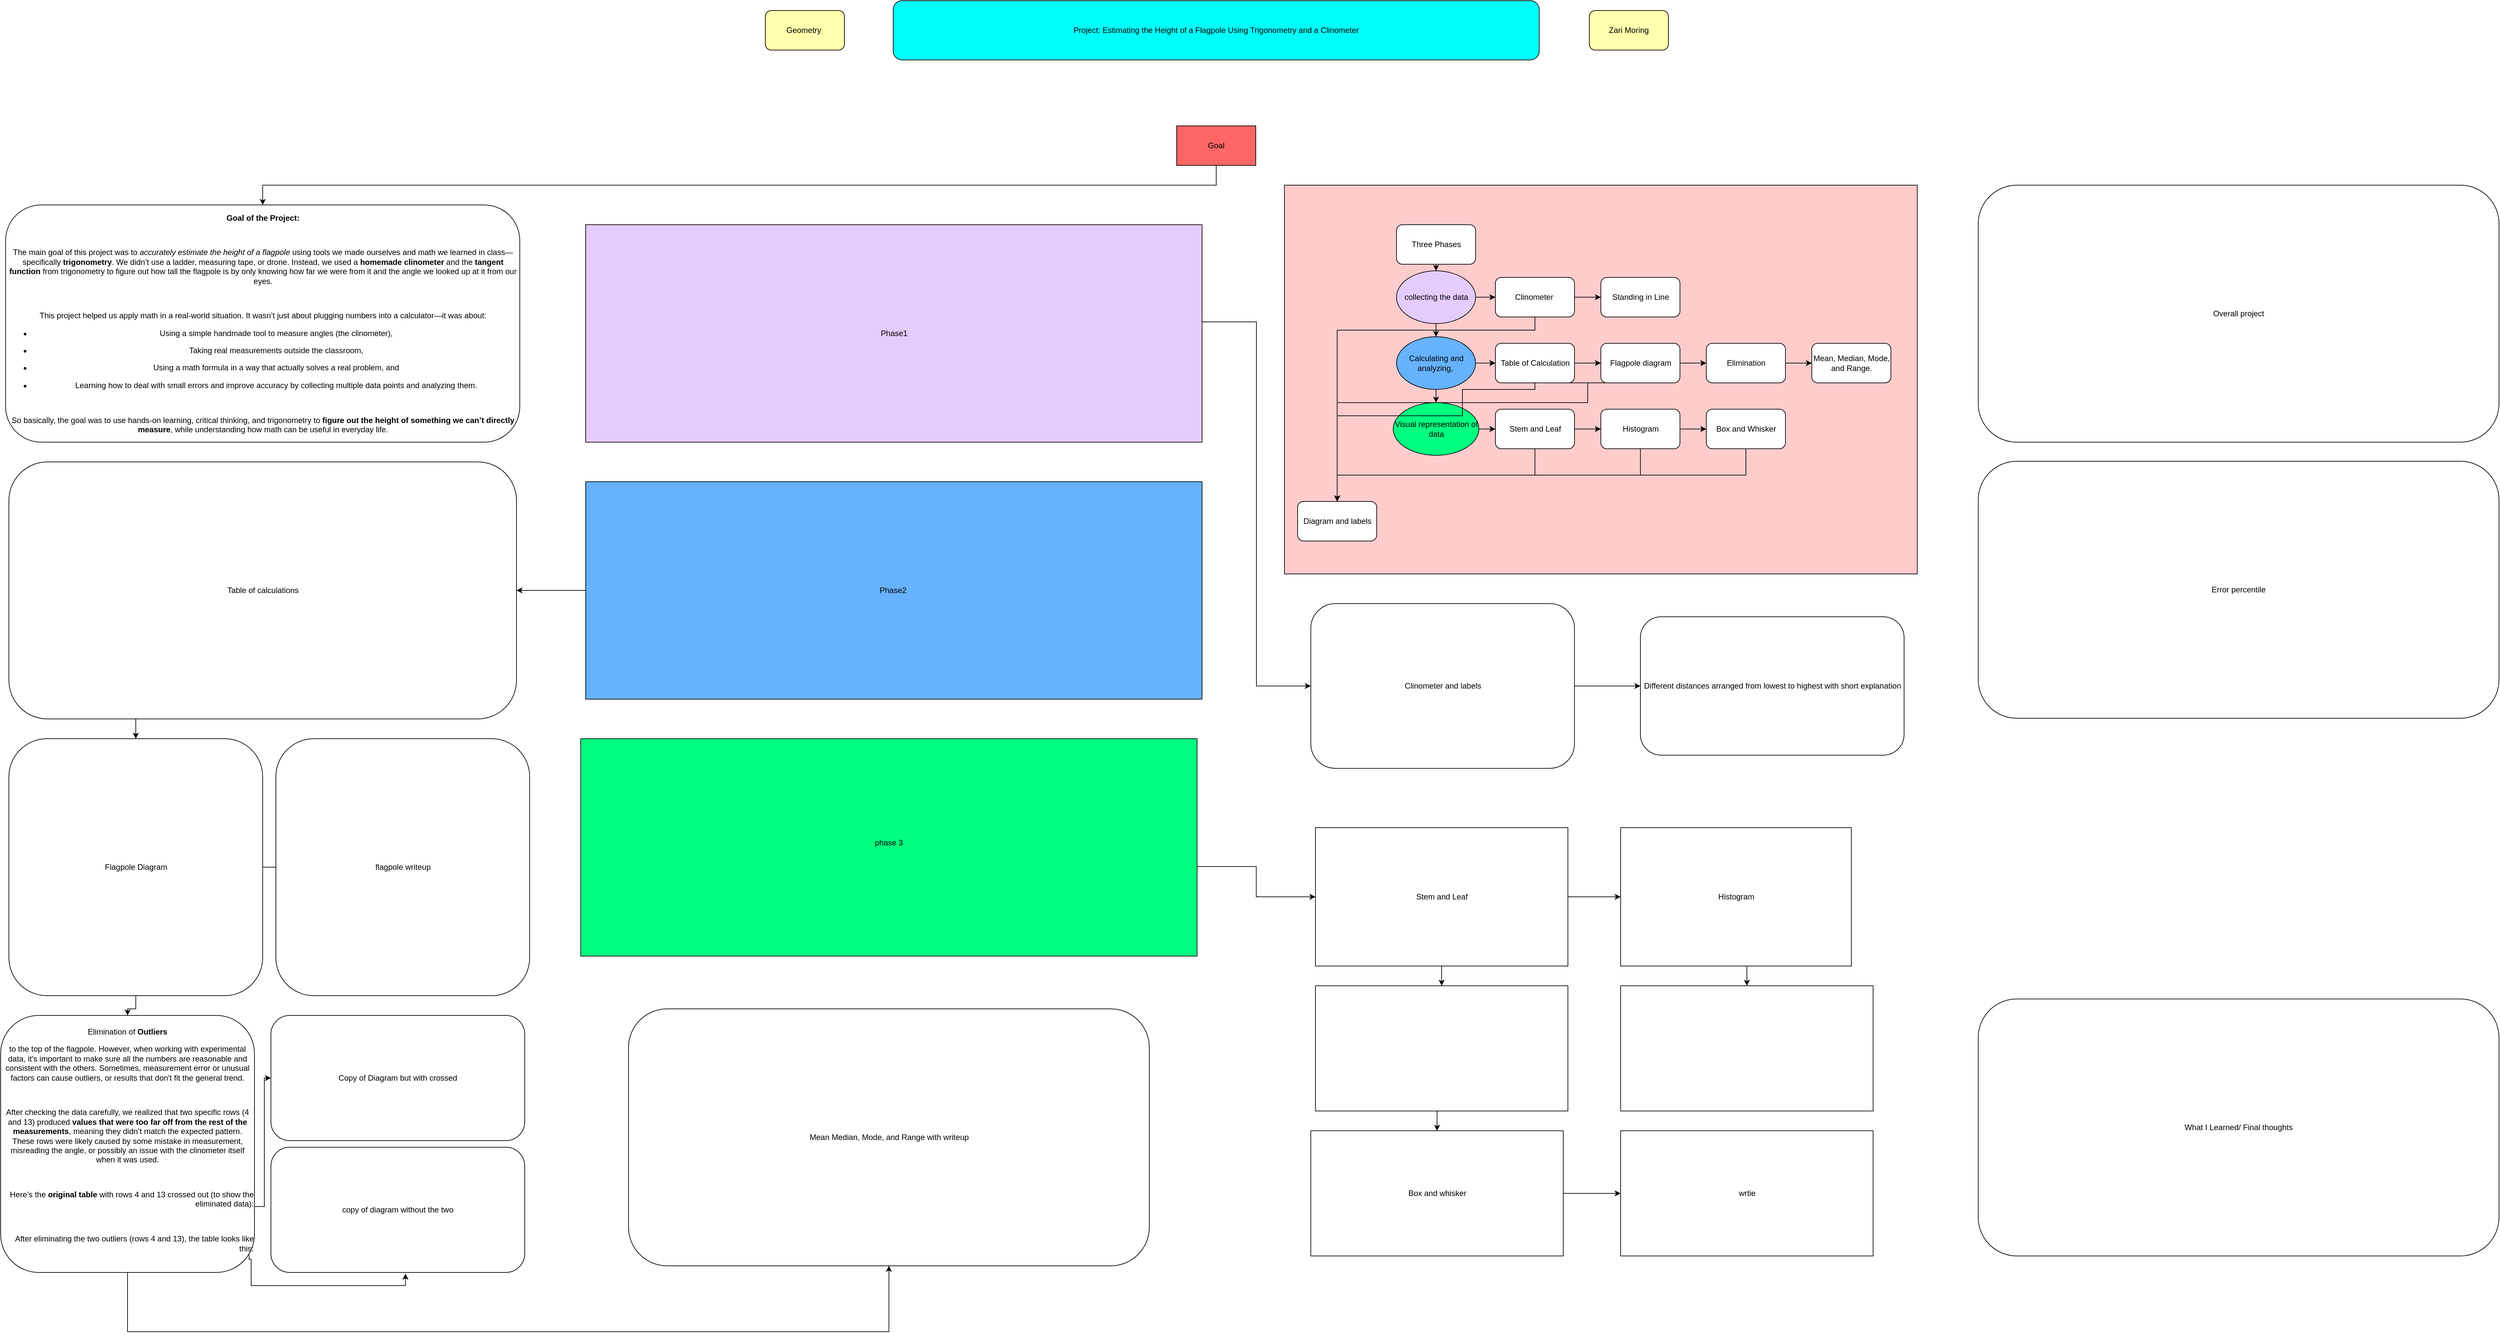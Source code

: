 <mxfile version="26.2.14">
  <diagram name="Page-1" id="X9F4iZ3yf1Rp1Y7QcoCt">
    <mxGraphModel dx="2733" dy="523" grid="1" gridSize="10" guides="1" tooltips="1" connect="1" arrows="1" fold="1" page="1" pageScale="1" pageWidth="827" pageHeight="1169" math="0" shadow="0">
      <root>
        <mxCell id="0" />
        <mxCell id="1" parent="0" />
        <mxCell id="SdUCmdPi41Y6QKEsL1FT-84" value="" style="rounded=0;whiteSpace=wrap;html=1;fillColor=#FFCCCC;" vertex="1" parent="1">
          <mxGeometry x="517.5" y="360" width="960" height="590" as="geometry" />
        </mxCell>
        <mxCell id="SdUCmdPi41Y6QKEsL1FT-1" value="Project: Estimating the Height of a Flagpole Using Trigonometry and a Clinometer" style="rounded=1;whiteSpace=wrap;html=1;fillColor=#00FFFB;" vertex="1" parent="1">
          <mxGeometry x="-76" y="80" width="980" height="90" as="geometry" />
        </mxCell>
        <mxCell id="SdUCmdPi41Y6QKEsL1FT-2" value="" style="edgeStyle=orthogonalEdgeStyle;rounded=0;orthogonalLoop=1;jettySize=auto;html=1;" edge="1" parent="1" source="SdUCmdPi41Y6QKEsL1FT-3" target="SdUCmdPi41Y6QKEsL1FT-29">
          <mxGeometry relative="1" as="geometry" />
        </mxCell>
        <mxCell id="SdUCmdPi41Y6QKEsL1FT-3" value="Visual representation of data" style="ellipse;whiteSpace=wrap;html=1;fillColor=#00FF80;" vertex="1" parent="1">
          <mxGeometry x="682.5" y="690" width="130" height="80" as="geometry" />
        </mxCell>
        <mxCell id="SdUCmdPi41Y6QKEsL1FT-4" style="edgeStyle=orthogonalEdgeStyle;rounded=0;orthogonalLoop=1;jettySize=auto;html=1;exitX=0.5;exitY=1;exitDx=0;exitDy=0;entryX=0.5;entryY=0;entryDx=0;entryDy=0;" edge="1" parent="1" source="SdUCmdPi41Y6QKEsL1FT-7" target="SdUCmdPi41Y6QKEsL1FT-3">
          <mxGeometry relative="1" as="geometry" />
        </mxCell>
        <mxCell id="SdUCmdPi41Y6QKEsL1FT-5" value="" style="edgeStyle=orthogonalEdgeStyle;rounded=0;orthogonalLoop=1;jettySize=auto;html=1;" edge="1" parent="1" source="SdUCmdPi41Y6QKEsL1FT-7" target="SdUCmdPi41Y6QKEsL1FT-20">
          <mxGeometry relative="1" as="geometry" />
        </mxCell>
        <mxCell id="SdUCmdPi41Y6QKEsL1FT-6" style="edgeStyle=orthogonalEdgeStyle;rounded=0;orthogonalLoop=1;jettySize=auto;html=1;exitX=1;exitY=0.5;exitDx=0;exitDy=0;" edge="1" parent="1" source="SdUCmdPi41Y6QKEsL1FT-7">
          <mxGeometry relative="1" as="geometry">
            <mxPoint x="837.5" y="630" as="targetPoint" />
          </mxGeometry>
        </mxCell>
        <mxCell id="SdUCmdPi41Y6QKEsL1FT-7" value="Calculating and analyzing,&amp;nbsp;" style="ellipse;whiteSpace=wrap;html=1;fillColor=#66B2FF;" vertex="1" parent="1">
          <mxGeometry x="687.5" y="590" width="120" height="80" as="geometry" />
        </mxCell>
        <mxCell id="SdUCmdPi41Y6QKEsL1FT-8" style="edgeStyle=orthogonalEdgeStyle;rounded=0;orthogonalLoop=1;jettySize=auto;html=1;exitX=0.5;exitY=1;exitDx=0;exitDy=0;" edge="1" parent="1" source="SdUCmdPi41Y6QKEsL1FT-10" target="SdUCmdPi41Y6QKEsL1FT-7">
          <mxGeometry relative="1" as="geometry" />
        </mxCell>
        <mxCell id="SdUCmdPi41Y6QKEsL1FT-9" value="" style="edgeStyle=orthogonalEdgeStyle;rounded=0;orthogonalLoop=1;jettySize=auto;html=1;" edge="1" parent="1" source="SdUCmdPi41Y6QKEsL1FT-10" target="SdUCmdPi41Y6QKEsL1FT-15">
          <mxGeometry relative="1" as="geometry" />
        </mxCell>
        <mxCell id="SdUCmdPi41Y6QKEsL1FT-10" value="collecting the data" style="ellipse;whiteSpace=wrap;html=1;fillColor=#E5CCFF;" vertex="1" parent="1">
          <mxGeometry x="687.5" y="490" width="120" height="80" as="geometry" />
        </mxCell>
        <mxCell id="SdUCmdPi41Y6QKEsL1FT-11" style="edgeStyle=orthogonalEdgeStyle;rounded=0;orthogonalLoop=1;jettySize=auto;html=1;exitX=0.5;exitY=1;exitDx=0;exitDy=0;entryX=0.5;entryY=0;entryDx=0;entryDy=0;" edge="1" parent="1" source="SdUCmdPi41Y6QKEsL1FT-12" target="SdUCmdPi41Y6QKEsL1FT-10">
          <mxGeometry relative="1" as="geometry" />
        </mxCell>
        <mxCell id="SdUCmdPi41Y6QKEsL1FT-12" value="Three Phases" style="rounded=1;whiteSpace=wrap;html=1;" vertex="1" parent="1">
          <mxGeometry x="687.5" y="420" width="120" height="60" as="geometry" />
        </mxCell>
        <mxCell id="SdUCmdPi41Y6QKEsL1FT-13" value="" style="edgeStyle=orthogonalEdgeStyle;rounded=0;orthogonalLoop=1;jettySize=auto;html=1;" edge="1" parent="1" source="SdUCmdPi41Y6QKEsL1FT-15" target="SdUCmdPi41Y6QKEsL1FT-16">
          <mxGeometry relative="1" as="geometry" />
        </mxCell>
        <mxCell id="SdUCmdPi41Y6QKEsL1FT-14" value="" style="edgeStyle=orthogonalEdgeStyle;rounded=0;orthogonalLoop=1;jettySize=auto;html=1;exitX=0.5;exitY=1;exitDx=0;exitDy=0;" edge="1" parent="1" source="SdUCmdPi41Y6QKEsL1FT-15" target="SdUCmdPi41Y6QKEsL1FT-23">
          <mxGeometry relative="1" as="geometry">
            <Array as="points">
              <mxPoint x="897.5" y="580" />
              <mxPoint x="597.5" y="580" />
            </Array>
          </mxGeometry>
        </mxCell>
        <mxCell id="SdUCmdPi41Y6QKEsL1FT-15" value="Clinometer&amp;nbsp;" style="rounded=1;whiteSpace=wrap;html=1;" vertex="1" parent="1">
          <mxGeometry x="837.5" y="500" width="120" height="60" as="geometry" />
        </mxCell>
        <mxCell id="SdUCmdPi41Y6QKEsL1FT-16" value="Standing in Line" style="rounded=1;whiteSpace=wrap;html=1;" vertex="1" parent="1">
          <mxGeometry x="997.5" y="500" width="120" height="60" as="geometry" />
        </mxCell>
        <mxCell id="SdUCmdPi41Y6QKEsL1FT-17" value="" style="edgeStyle=orthogonalEdgeStyle;rounded=0;orthogonalLoop=1;jettySize=auto;html=1;" edge="1" parent="1" source="SdUCmdPi41Y6QKEsL1FT-20" target="SdUCmdPi41Y6QKEsL1FT-25">
          <mxGeometry relative="1" as="geometry" />
        </mxCell>
        <mxCell id="SdUCmdPi41Y6QKEsL1FT-18" style="edgeStyle=orthogonalEdgeStyle;rounded=0;orthogonalLoop=1;jettySize=auto;html=1;exitX=0.5;exitY=1;exitDx=0;exitDy=0;entryX=0.5;entryY=0;entryDx=0;entryDy=0;" edge="1" parent="1" source="SdUCmdPi41Y6QKEsL1FT-20" target="SdUCmdPi41Y6QKEsL1FT-23">
          <mxGeometry relative="1" as="geometry">
            <mxPoint x="1057.5" y="680" as="targetPoint" />
            <Array as="points">
              <mxPoint x="977.5" y="660" />
              <mxPoint x="977.5" y="690" />
              <mxPoint x="597.5" y="690" />
            </Array>
          </mxGeometry>
        </mxCell>
        <mxCell id="SdUCmdPi41Y6QKEsL1FT-19" style="edgeStyle=orthogonalEdgeStyle;rounded=0;orthogonalLoop=1;jettySize=auto;html=1;exitX=1;exitY=0.5;exitDx=0;exitDy=0;entryX=0;entryY=0.5;entryDx=0;entryDy=0;" edge="1" parent="1" source="SdUCmdPi41Y6QKEsL1FT-20" target="SdUCmdPi41Y6QKEsL1FT-22">
          <mxGeometry relative="1" as="geometry" />
        </mxCell>
        <mxCell id="SdUCmdPi41Y6QKEsL1FT-20" value="Table of Calculation" style="rounded=1;whiteSpace=wrap;html=1;" vertex="1" parent="1">
          <mxGeometry x="837.5" y="600" width="120" height="60" as="geometry" />
        </mxCell>
        <mxCell id="SdUCmdPi41Y6QKEsL1FT-21" style="edgeStyle=orthogonalEdgeStyle;rounded=0;orthogonalLoop=1;jettySize=auto;html=1;exitX=0.5;exitY=1;exitDx=0;exitDy=0;entryX=0.5;entryY=0;entryDx=0;entryDy=0;" edge="1" parent="1" source="SdUCmdPi41Y6QKEsL1FT-22" target="SdUCmdPi41Y6QKEsL1FT-23">
          <mxGeometry relative="1" as="geometry">
            <mxPoint x="617.5" y="690" as="targetPoint" />
            <Array as="points">
              <mxPoint x="897.5" y="670" />
              <mxPoint x="787.5" y="670" />
              <mxPoint x="787.5" y="710" />
              <mxPoint x="597.5" y="710" />
            </Array>
          </mxGeometry>
        </mxCell>
        <mxCell id="SdUCmdPi41Y6QKEsL1FT-83" style="edgeStyle=orthogonalEdgeStyle;rounded=0;orthogonalLoop=1;jettySize=auto;html=1;entryX=0;entryY=0.5;entryDx=0;entryDy=0;" edge="1" parent="1" source="SdUCmdPi41Y6QKEsL1FT-22" target="SdUCmdPi41Y6QKEsL1FT-26">
          <mxGeometry relative="1" as="geometry" />
        </mxCell>
        <mxCell id="SdUCmdPi41Y6QKEsL1FT-22" value="Flagpole diagram" style="rounded=1;whiteSpace=wrap;html=1;" vertex="1" parent="1">
          <mxGeometry x="997.5" y="600" width="120" height="60" as="geometry" />
        </mxCell>
        <mxCell id="SdUCmdPi41Y6QKEsL1FT-23" value="Diagram and labels" style="whiteSpace=wrap;html=1;rounded=1;" vertex="1" parent="1">
          <mxGeometry x="537.5" y="840" width="120" height="60" as="geometry" />
        </mxCell>
        <mxCell id="SdUCmdPi41Y6QKEsL1FT-25" value="Mean, Median, Mode, and Range." style="rounded=1;whiteSpace=wrap;html=1;" vertex="1" parent="1">
          <mxGeometry x="1317.5" y="600" width="120" height="60" as="geometry" />
        </mxCell>
        <mxCell id="SdUCmdPi41Y6QKEsL1FT-26" value="Elimination" style="whiteSpace=wrap;html=1;rounded=1;" vertex="1" parent="1">
          <mxGeometry x="1157.5" y="600" width="120" height="60" as="geometry" />
        </mxCell>
        <mxCell id="SdUCmdPi41Y6QKEsL1FT-27" value="" style="edgeStyle=orthogonalEdgeStyle;rounded=0;orthogonalLoop=1;jettySize=auto;html=1;" edge="1" parent="1" source="SdUCmdPi41Y6QKEsL1FT-29" target="SdUCmdPi41Y6QKEsL1FT-32">
          <mxGeometry relative="1" as="geometry" />
        </mxCell>
        <mxCell id="SdUCmdPi41Y6QKEsL1FT-28" style="edgeStyle=orthogonalEdgeStyle;rounded=0;orthogonalLoop=1;jettySize=auto;html=1;exitX=0.5;exitY=1;exitDx=0;exitDy=0;" edge="1" parent="1" source="SdUCmdPi41Y6QKEsL1FT-29" target="SdUCmdPi41Y6QKEsL1FT-23">
          <mxGeometry relative="1" as="geometry" />
        </mxCell>
        <mxCell id="SdUCmdPi41Y6QKEsL1FT-29" value="Stem and Leaf" style="rounded=1;whiteSpace=wrap;html=1;" vertex="1" parent="1">
          <mxGeometry x="837.5" y="700" width="120" height="60" as="geometry" />
        </mxCell>
        <mxCell id="SdUCmdPi41Y6QKEsL1FT-30" value="" style="edgeStyle=orthogonalEdgeStyle;rounded=0;orthogonalLoop=1;jettySize=auto;html=1;" edge="1" parent="1" source="SdUCmdPi41Y6QKEsL1FT-32" target="SdUCmdPi41Y6QKEsL1FT-34">
          <mxGeometry relative="1" as="geometry" />
        </mxCell>
        <mxCell id="SdUCmdPi41Y6QKEsL1FT-31" style="edgeStyle=orthogonalEdgeStyle;rounded=0;orthogonalLoop=1;jettySize=auto;html=1;exitX=0.5;exitY=1;exitDx=0;exitDy=0;entryX=0.5;entryY=0;entryDx=0;entryDy=0;" edge="1" parent="1" source="SdUCmdPi41Y6QKEsL1FT-32" target="SdUCmdPi41Y6QKEsL1FT-23">
          <mxGeometry relative="1" as="geometry" />
        </mxCell>
        <mxCell id="SdUCmdPi41Y6QKEsL1FT-32" value="Histogram" style="rounded=1;whiteSpace=wrap;html=1;" vertex="1" parent="1">
          <mxGeometry x="997.5" y="700" width="120" height="60" as="geometry" />
        </mxCell>
        <mxCell id="SdUCmdPi41Y6QKEsL1FT-33" style="edgeStyle=orthogonalEdgeStyle;rounded=0;orthogonalLoop=1;jettySize=auto;html=1;exitX=0.5;exitY=1;exitDx=0;exitDy=0;" edge="1" parent="1" source="SdUCmdPi41Y6QKEsL1FT-34" target="SdUCmdPi41Y6QKEsL1FT-23">
          <mxGeometry relative="1" as="geometry" />
        </mxCell>
        <mxCell id="SdUCmdPi41Y6QKEsL1FT-34" value="Box and Whisker" style="rounded=1;whiteSpace=wrap;html=1;" vertex="1" parent="1">
          <mxGeometry x="1157.5" y="700" width="120" height="60" as="geometry" />
        </mxCell>
        <mxCell id="SdUCmdPi41Y6QKEsL1FT-35" value="Zari Moring" style="rounded=1;whiteSpace=wrap;html=1;fillColor=#FFFFAD;" vertex="1" parent="1">
          <mxGeometry x="980" y="95" width="120" height="60" as="geometry" />
        </mxCell>
        <mxCell id="SdUCmdPi41Y6QKEsL1FT-36" style="edgeStyle=orthogonalEdgeStyle;rounded=0;orthogonalLoop=1;jettySize=auto;html=1;exitX=0.5;exitY=1;exitDx=0;exitDy=0;entryX=0.5;entryY=0;entryDx=0;entryDy=0;" edge="1" parent="1" source="SdUCmdPi41Y6QKEsL1FT-37" target="SdUCmdPi41Y6QKEsL1FT-38">
          <mxGeometry relative="1" as="geometry" />
        </mxCell>
        <mxCell id="SdUCmdPi41Y6QKEsL1FT-37" value="Goal" style="rounded=0;whiteSpace=wrap;html=1;fillColor=#FF6666;" vertex="1" parent="1">
          <mxGeometry x="354" y="270" width="120" height="60" as="geometry" />
        </mxCell>
        <mxCell id="SdUCmdPi41Y6QKEsL1FT-38" value="&lt;p class=&quot;&quot; data-end=&quot;41&quot; data-start=&quot;0&quot;&gt;&lt;strong data-end=&quot;41&quot; data-start=&quot;0&quot;&gt;Goal of the Project:&lt;/strong&gt;&lt;/p&gt;&lt;br&gt;&lt;p class=&quot;&quot; data-end=&quot;483&quot; data-start=&quot;43&quot;&gt;The main goal of this project was to &lt;em data-end=&quot;126&quot; data-start=&quot;80&quot;&gt;accurately estimate the height of a flagpole&lt;/em&gt; using tools we made ourselves and math we learned in class—specifically &lt;strong data-end=&quot;215&quot; data-start=&quot;199&quot;&gt;trigonometry&lt;/strong&gt;. We didn’t use a ladder, measuring tape, or drone. Instead, we used a &lt;strong data-end=&quot;309&quot; data-start=&quot;286&quot;&gt;homemade clinometer&lt;/strong&gt; and the &lt;strong data-end=&quot;338&quot; data-start=&quot;318&quot;&gt;tangent function&lt;/strong&gt; from trigonometry to figure out how tall the flagpole is by only knowing how far we were from it and the angle we looked up at it from our eyes.&lt;/p&gt;&lt;br&gt;&lt;p class=&quot;&quot; data-end=&quot;615&quot; data-start=&quot;485&quot;&gt;This project helped us apply math in a real-world situation. It wasn’t just about plugging numbers into a calculator—it was about:&lt;/p&gt;&lt;ul data-end=&quot;916&quot; data-start=&quot;616&quot;&gt;&lt;li class=&quot;&quot; data-end=&quot;676&quot; data-start=&quot;616&quot;&gt;&lt;p class=&quot;&quot; data-end=&quot;676&quot; data-start=&quot;618&quot;&gt;Using a simple handmade tool to measure angles (the clinometer),&lt;/p&gt;&lt;/li&gt;&lt;li class=&quot;&quot; data-end=&quot;676&quot; data-start=&quot;616&quot;&gt;&lt;p class=&quot;&quot; data-end=&quot;676&quot; data-start=&quot;618&quot;&gt;&lt;span style=&quot;background-color: transparent; color: light-dark(rgb(0, 0, 0), rgb(255, 255, 255));&quot;&gt;Taking real measurements outside the classroom,&lt;/span&gt;&lt;/p&gt;&lt;/li&gt;&lt;li class=&quot;&quot; data-end=&quot;676&quot; data-start=&quot;616&quot;&gt;&lt;p class=&quot;&quot; data-end=&quot;676&quot; data-start=&quot;618&quot;&gt;&lt;span style=&quot;background-color: transparent; color: light-dark(rgb(0, 0, 0), rgb(255, 255, 255));&quot;&gt;Using a math formula in a way that actually solves a real problem, and&lt;/span&gt;&lt;/p&gt;&lt;/li&gt;&lt;li class=&quot;&quot; data-end=&quot;676&quot; data-start=&quot;616&quot;&gt;&lt;p class=&quot;&quot; data-end=&quot;676&quot; data-start=&quot;618&quot;&gt;&lt;span style=&quot;background-color: transparent; color: light-dark(rgb(0, 0, 0), rgb(255, 255, 255));&quot;&gt;Learning how to deal with small errors and improve accuracy by collecting multiple data points and analyzing them.&lt;/span&gt;&lt;/p&gt;&lt;/li&gt;&lt;/ul&gt;&lt;br&gt;&lt;p class=&quot;&quot; data-end=&quot;1136&quot; data-start=&quot;918&quot;&gt;So basically, the goal was to use hands-on learning, critical thinking, and trigonometry to &lt;strong data-end=&quot;1074&quot; data-start=&quot;1010&quot;&gt;figure out the height of something we can’t directly measure&lt;/strong&gt;, while understanding how math can be useful in everyday life.&lt;/p&gt;" style="rounded=1;whiteSpace=wrap;html=1;" vertex="1" parent="1">
          <mxGeometry x="-1422.5" y="390" width="780" height="360" as="geometry" />
        </mxCell>
        <mxCell id="SdUCmdPi41Y6QKEsL1FT-39" style="edgeStyle=orthogonalEdgeStyle;rounded=0;orthogonalLoop=1;jettySize=auto;html=1;exitX=0.999;exitY=0.447;exitDx=0;exitDy=0;entryX=0;entryY=0.5;entryDx=0;entryDy=0;exitPerimeter=0;" edge="1" parent="1" source="SdUCmdPi41Y6QKEsL1FT-40" target="SdUCmdPi41Y6QKEsL1FT-52">
          <mxGeometry relative="1" as="geometry">
            <mxPoint x="392.5" y="770" as="sourcePoint" />
          </mxGeometry>
        </mxCell>
        <mxCell id="SdUCmdPi41Y6QKEsL1FT-40" value="Phase1" style="rounded=0;whiteSpace=wrap;html=1;fillColor=#E5CCFF;" vertex="1" parent="1">
          <mxGeometry x="-542.5" y="420" width="935" height="330" as="geometry" />
        </mxCell>
        <mxCell id="SdUCmdPi41Y6QKEsL1FT-79" style="edgeStyle=orthogonalEdgeStyle;rounded=0;orthogonalLoop=1;jettySize=auto;html=1;exitX=0;exitY=0.5;exitDx=0;exitDy=0;entryX=1;entryY=0.5;entryDx=0;entryDy=0;" edge="1" parent="1" source="SdUCmdPi41Y6QKEsL1FT-42" target="SdUCmdPi41Y6QKEsL1FT-45">
          <mxGeometry relative="1" as="geometry" />
        </mxCell>
        <mxCell id="SdUCmdPi41Y6QKEsL1FT-42" value="Phase2&amp;nbsp;" style="rounded=0;whiteSpace=wrap;html=1;fillColor=#66B2FF;" vertex="1" parent="1">
          <mxGeometry x="-542.5" y="810" width="935" height="330" as="geometry" />
        </mxCell>
        <mxCell id="SdUCmdPi41Y6QKEsL1FT-77" style="edgeStyle=orthogonalEdgeStyle;rounded=0;orthogonalLoop=1;jettySize=auto;html=1;exitX=0.997;exitY=0.588;exitDx=0;exitDy=0;entryX=0;entryY=0.5;entryDx=0;entryDy=0;exitPerimeter=0;" edge="1" parent="1" source="SdUCmdPi41Y6QKEsL1FT-43" target="SdUCmdPi41Y6QKEsL1FT-67">
          <mxGeometry relative="1" as="geometry">
            <mxPoint x="385" y="1550" as="sourcePoint" />
          </mxGeometry>
        </mxCell>
        <mxCell id="SdUCmdPi41Y6QKEsL1FT-43" value="phase 3&lt;div&gt;&lt;br&gt;&lt;/div&gt;" style="rounded=0;whiteSpace=wrap;html=1;fillColor=#00FF80;" vertex="1" parent="1">
          <mxGeometry x="-550" y="1200" width="935" height="330" as="geometry" />
        </mxCell>
        <mxCell id="SdUCmdPi41Y6QKEsL1FT-44" style="edgeStyle=orthogonalEdgeStyle;rounded=0;orthogonalLoop=1;jettySize=auto;html=1;exitX=0.25;exitY=1;exitDx=0;exitDy=0;entryX=0.5;entryY=0;entryDx=0;entryDy=0;" edge="1" parent="1" source="SdUCmdPi41Y6QKEsL1FT-45" target="SdUCmdPi41Y6QKEsL1FT-47">
          <mxGeometry relative="1" as="geometry" />
        </mxCell>
        <mxCell id="SdUCmdPi41Y6QKEsL1FT-45" value="Table of calculations" style="rounded=1;whiteSpace=wrap;html=1;" vertex="1" parent="1">
          <mxGeometry x="-1417.5" y="780" width="770" height="390" as="geometry" />
        </mxCell>
        <mxCell id="SdUCmdPi41Y6QKEsL1FT-60" style="edgeStyle=orthogonalEdgeStyle;rounded=0;orthogonalLoop=1;jettySize=auto;html=1;exitX=0.5;exitY=1;exitDx=0;exitDy=0;" edge="1" parent="1" source="SdUCmdPi41Y6QKEsL1FT-47" target="SdUCmdPi41Y6QKEsL1FT-54">
          <mxGeometry relative="1" as="geometry" />
        </mxCell>
        <mxCell id="SdUCmdPi41Y6QKEsL1FT-47" value="Flagpole Diagram" style="rounded=1;whiteSpace=wrap;html=1;" vertex="1" parent="1">
          <mxGeometry x="-1417.5" y="1200" width="385" height="390" as="geometry" />
        </mxCell>
        <mxCell id="SdUCmdPi41Y6QKEsL1FT-48" value="flagpole writeup" style="rounded=1;whiteSpace=wrap;html=1;" vertex="1" parent="1">
          <mxGeometry x="-1012.5" y="1200" width="385" height="390" as="geometry" />
        </mxCell>
        <mxCell id="SdUCmdPi41Y6QKEsL1FT-49" value="" style="endArrow=none;html=1;rounded=0;exitX=1;exitY=0.5;exitDx=0;exitDy=0;entryX=0;entryY=0.5;entryDx=0;entryDy=0;" edge="1" parent="1" source="SdUCmdPi41Y6QKEsL1FT-47" target="SdUCmdPi41Y6QKEsL1FT-48">
          <mxGeometry width="50" height="50" relative="1" as="geometry">
            <mxPoint x="-872.5" y="1460" as="sourcePoint" />
            <mxPoint x="-822.5" y="1410" as="targetPoint" />
          </mxGeometry>
        </mxCell>
        <mxCell id="SdUCmdPi41Y6QKEsL1FT-50" value="Mean Median, Mode, and Range with writeup" style="rounded=1;whiteSpace=wrap;html=1;" vertex="1" parent="1">
          <mxGeometry x="-477.5" y="1610" width="790" height="390" as="geometry" />
        </mxCell>
        <mxCell id="SdUCmdPi41Y6QKEsL1FT-51" value="" style="edgeStyle=orthogonalEdgeStyle;rounded=0;orthogonalLoop=1;jettySize=auto;html=1;" edge="1" parent="1" source="SdUCmdPi41Y6QKEsL1FT-52" target="SdUCmdPi41Y6QKEsL1FT-53">
          <mxGeometry relative="1" as="geometry" />
        </mxCell>
        <mxCell id="SdUCmdPi41Y6QKEsL1FT-52" value="Clinometer and labels" style="rounded=1;whiteSpace=wrap;html=1;" vertex="1" parent="1">
          <mxGeometry x="557.5" y="995" width="400" height="250" as="geometry" />
        </mxCell>
        <mxCell id="SdUCmdPi41Y6QKEsL1FT-53" value="Different distances arranged from lowest to highest with short explanation" style="whiteSpace=wrap;html=1;rounded=1;" vertex="1" parent="1">
          <mxGeometry x="1057.5" y="1015" width="400" height="210" as="geometry" />
        </mxCell>
        <mxCell id="SdUCmdPi41Y6QKEsL1FT-81" style="edgeStyle=orthogonalEdgeStyle;rounded=0;orthogonalLoop=1;jettySize=auto;html=1;exitX=0.5;exitY=1;exitDx=0;exitDy=0;entryX=0.5;entryY=1;entryDx=0;entryDy=0;" edge="1" parent="1" source="SdUCmdPi41Y6QKEsL1FT-54" target="SdUCmdPi41Y6QKEsL1FT-50">
          <mxGeometry relative="1" as="geometry">
            <mxPoint x="-82.5" y="2240" as="targetPoint" />
            <Array as="points">
              <mxPoint x="-1237.5" y="2100" />
              <mxPoint x="-82.5" y="2100" />
            </Array>
          </mxGeometry>
        </mxCell>
        <mxCell id="SdUCmdPi41Y6QKEsL1FT-86" style="edgeStyle=orthogonalEdgeStyle;rounded=0;orthogonalLoop=1;jettySize=auto;html=1;exitX=1;exitY=0.75;exitDx=0;exitDy=0;" edge="1" parent="1" source="SdUCmdPi41Y6QKEsL1FT-54" target="SdUCmdPi41Y6QKEsL1FT-55">
          <mxGeometry relative="1" as="geometry">
            <Array as="points">
              <mxPoint x="-1045" y="1910" />
              <mxPoint x="-1030" y="1910" />
              <mxPoint x="-1030" y="1715" />
            </Array>
          </mxGeometry>
        </mxCell>
        <mxCell id="SdUCmdPi41Y6QKEsL1FT-54" value="Elimination of &lt;b&gt;Outliers&lt;/b&gt;&lt;div&gt;&lt;p class=&quot;&quot; data-end=&quot;586&quot; data-start=&quot;208&quot;&gt;to the top of the flagpole. However, when working with experimental data, it&#39;s important to make sure all the numbers are reasonable and consistent with the others. Sometimes, measurement error or unusual factors can cause outliers, or results that don&#39;t fit the general trend.&lt;/p&gt;&lt;br&gt;&lt;p class=&quot;&quot; data-end=&quot;943&quot; data-start=&quot;588&quot;&gt;After checking the data carefully, we realized that two specific rows (4 and 13) produced &lt;strong data-end=&quot;744&quot; data-start=&quot;678&quot;&gt;values that were too far off from the rest of the measurements&lt;/strong&gt;, meaning they didn’t match the expected pattern. These rows were likely caused by some mistake in measurement, misreading the angle, or possibly an issue with the clinometer itself when it was used.&lt;/p&gt;&lt;p class=&quot;&quot; data-end=&quot;943&quot; data-start=&quot;588&quot;&gt;&lt;br&gt;&lt;/p&gt;&lt;p style=&quot;text-align: right;&quot; class=&quot;&quot; data-end=&quot;943&quot; data-start=&quot;588&quot;&gt;Here’s the &lt;strong data-end=&quot;2201&quot; data-start=&quot;2183&quot;&gt;original table&lt;/strong&gt; with rows 4 and 13 crossed out (to show the eliminated data):&lt;/p&gt;&lt;p class=&quot;&quot; data-end=&quot;943&quot; data-start=&quot;588&quot;&gt;&lt;br&gt;&lt;/p&gt;&lt;p style=&quot;text-align: right;&quot; class=&quot;&quot; data-end=&quot;943&quot; data-start=&quot;588&quot;&gt;After eliminating the two outliers (rows 4 and 13), the table looks like this:&lt;/p&gt;&lt;/div&gt;" style="rounded=1;whiteSpace=wrap;html=1;" vertex="1" parent="1">
          <mxGeometry x="-1430" y="1620" width="385" height="390" as="geometry" />
        </mxCell>
        <mxCell id="SdUCmdPi41Y6QKEsL1FT-55" value="Copy of Diagram but with crossed" style="rounded=1;whiteSpace=wrap;html=1;" vertex="1" parent="1">
          <mxGeometry x="-1020" y="1620" width="385" height="190" as="geometry" />
        </mxCell>
        <mxCell id="SdUCmdPi41Y6QKEsL1FT-56" value="copy of diagram without the two" style="rounded=1;whiteSpace=wrap;html=1;" vertex="1" parent="1">
          <mxGeometry x="-1020" y="1820" width="385" height="190" as="geometry" />
        </mxCell>
        <mxCell id="SdUCmdPi41Y6QKEsL1FT-74" style="edgeStyle=orthogonalEdgeStyle;rounded=0;orthogonalLoop=1;jettySize=auto;html=1;exitX=0.5;exitY=1;exitDx=0;exitDy=0;entryX=0.5;entryY=0;entryDx=0;entryDy=0;" edge="1" parent="1" source="SdUCmdPi41Y6QKEsL1FT-67" target="SdUCmdPi41Y6QKEsL1FT-69">
          <mxGeometry relative="1" as="geometry" />
        </mxCell>
        <mxCell id="SdUCmdPi41Y6QKEsL1FT-78" style="edgeStyle=orthogonalEdgeStyle;rounded=0;orthogonalLoop=1;jettySize=auto;html=1;exitX=1;exitY=0.5;exitDx=0;exitDy=0;entryX=0;entryY=0.5;entryDx=0;entryDy=0;" edge="1" parent="1" source="SdUCmdPi41Y6QKEsL1FT-67" target="SdUCmdPi41Y6QKEsL1FT-68">
          <mxGeometry relative="1" as="geometry" />
        </mxCell>
        <mxCell id="SdUCmdPi41Y6QKEsL1FT-67" value="Stem and Leaf" style="rounded=0;whiteSpace=wrap;html=1;" vertex="1" parent="1">
          <mxGeometry x="564.5" y="1335" width="383" height="210" as="geometry" />
        </mxCell>
        <mxCell id="SdUCmdPi41Y6QKEsL1FT-75" style="edgeStyle=orthogonalEdgeStyle;rounded=0;orthogonalLoop=1;jettySize=auto;html=1;exitX=0.5;exitY=1;exitDx=0;exitDy=0;entryX=0.5;entryY=0;entryDx=0;entryDy=0;" edge="1" parent="1" source="SdUCmdPi41Y6QKEsL1FT-68" target="SdUCmdPi41Y6QKEsL1FT-70">
          <mxGeometry relative="1" as="geometry" />
        </mxCell>
        <mxCell id="SdUCmdPi41Y6QKEsL1FT-68" value="Histogram" style="rounded=0;whiteSpace=wrap;html=1;" vertex="1" parent="1">
          <mxGeometry x="1027.5" y="1335" width="350" height="210" as="geometry" />
        </mxCell>
        <mxCell id="SdUCmdPi41Y6QKEsL1FT-76" style="edgeStyle=orthogonalEdgeStyle;rounded=0;orthogonalLoop=1;jettySize=auto;html=1;exitX=0.5;exitY=1;exitDx=0;exitDy=0;entryX=0.5;entryY=0;entryDx=0;entryDy=0;" edge="1" parent="1" source="SdUCmdPi41Y6QKEsL1FT-69" target="SdUCmdPi41Y6QKEsL1FT-71">
          <mxGeometry relative="1" as="geometry" />
        </mxCell>
        <mxCell id="SdUCmdPi41Y6QKEsL1FT-69" value="" style="rounded=0;whiteSpace=wrap;html=1;" vertex="1" parent="1">
          <mxGeometry x="564.5" y="1575" width="383" height="190" as="geometry" />
        </mxCell>
        <mxCell id="SdUCmdPi41Y6QKEsL1FT-70" value="" style="rounded=0;whiteSpace=wrap;html=1;" vertex="1" parent="1">
          <mxGeometry x="1027.5" y="1575" width="383" height="190" as="geometry" />
        </mxCell>
        <mxCell id="SdUCmdPi41Y6QKEsL1FT-73" value="" style="edgeStyle=orthogonalEdgeStyle;rounded=0;orthogonalLoop=1;jettySize=auto;html=1;" edge="1" parent="1" source="SdUCmdPi41Y6QKEsL1FT-71" target="SdUCmdPi41Y6QKEsL1FT-72">
          <mxGeometry relative="1" as="geometry" />
        </mxCell>
        <mxCell id="SdUCmdPi41Y6QKEsL1FT-71" value="Box and whisker&lt;span style=&quot;color: rgba(0, 0, 0, 0); font-family: monospace; font-size: 0px; text-align: start; text-wrap-mode: nowrap;&quot;&gt;%3CmxGraphModel%3E%3Croot%3E%3CmxCell%20id%3D%220%22%2F%3E%3CmxCell%20id%3D%221%22%20parent%3D%220%22%2F%3E%3CmxCell%20id%3D%222%22%20value%3D%22%22%20style%3D%22rounded%3D0%3BwhiteSpace%3Dwrap%3Bhtml%3D1%3B%22%20vertex%3D%221%22%20parent%3D%221%22%3E%3CmxGeometry%20x%3D%22707%22%20y%3D%221240%22%20width%3D%22383%22%20height%3D%22190%22%20as%3D%22geometry%22%2F%3E%3C%2FmxCell%3E%3C%2Froot%3E%3C%2FmxGraphModel%3E&lt;/span&gt;" style="rounded=0;whiteSpace=wrap;html=1;" vertex="1" parent="1">
          <mxGeometry x="557.5" y="1795" width="383" height="190" as="geometry" />
        </mxCell>
        <mxCell id="SdUCmdPi41Y6QKEsL1FT-72" value="wrtie" style="rounded=0;whiteSpace=wrap;html=1;" vertex="1" parent="1">
          <mxGeometry x="1027.5" y="1795" width="383" height="190" as="geometry" />
        </mxCell>
        <mxCell id="SdUCmdPi41Y6QKEsL1FT-87" style="edgeStyle=orthogonalEdgeStyle;rounded=0;orthogonalLoop=1;jettySize=auto;html=1;exitX=0.979;exitY=0.931;exitDx=0;exitDy=0;entryX=0.53;entryY=1.01;entryDx=0;entryDy=0;entryPerimeter=0;exitPerimeter=0;" edge="1" parent="1" source="SdUCmdPi41Y6QKEsL1FT-54" target="SdUCmdPi41Y6QKEsL1FT-56">
          <mxGeometry relative="1" as="geometry">
            <Array as="points">
              <mxPoint x="-1053" y="1990" />
              <mxPoint x="-1050" y="1990" />
              <mxPoint x="-1050" y="2030" />
              <mxPoint x="-816" y="2030" />
            </Array>
          </mxGeometry>
        </mxCell>
        <mxCell id="SdUCmdPi41Y6QKEsL1FT-91" value="Overall project" style="rounded=1;whiteSpace=wrap;html=1;" vertex="1" parent="1">
          <mxGeometry x="1570" y="360" width="790" height="390" as="geometry" />
        </mxCell>
        <mxCell id="SdUCmdPi41Y6QKEsL1FT-92" value="What I Learned/ Final thoughts" style="rounded=1;whiteSpace=wrap;html=1;" vertex="1" parent="1">
          <mxGeometry x="1570" y="1595" width="790" height="390" as="geometry" />
        </mxCell>
        <mxCell id="SdUCmdPi41Y6QKEsL1FT-93" value="Error percentile" style="rounded=1;whiteSpace=wrap;html=1;" vertex="1" parent="1">
          <mxGeometry x="1570" y="779" width="790" height="390" as="geometry" />
        </mxCell>
        <mxCell id="SdUCmdPi41Y6QKEsL1FT-97" value="Geometry&amp;nbsp;" style="rounded=1;whiteSpace=wrap;html=1;fillColor=#FFFFAD;" vertex="1" parent="1">
          <mxGeometry x="-270" y="95" width="120" height="60" as="geometry" />
        </mxCell>
      </root>
    </mxGraphModel>
  </diagram>
</mxfile>
